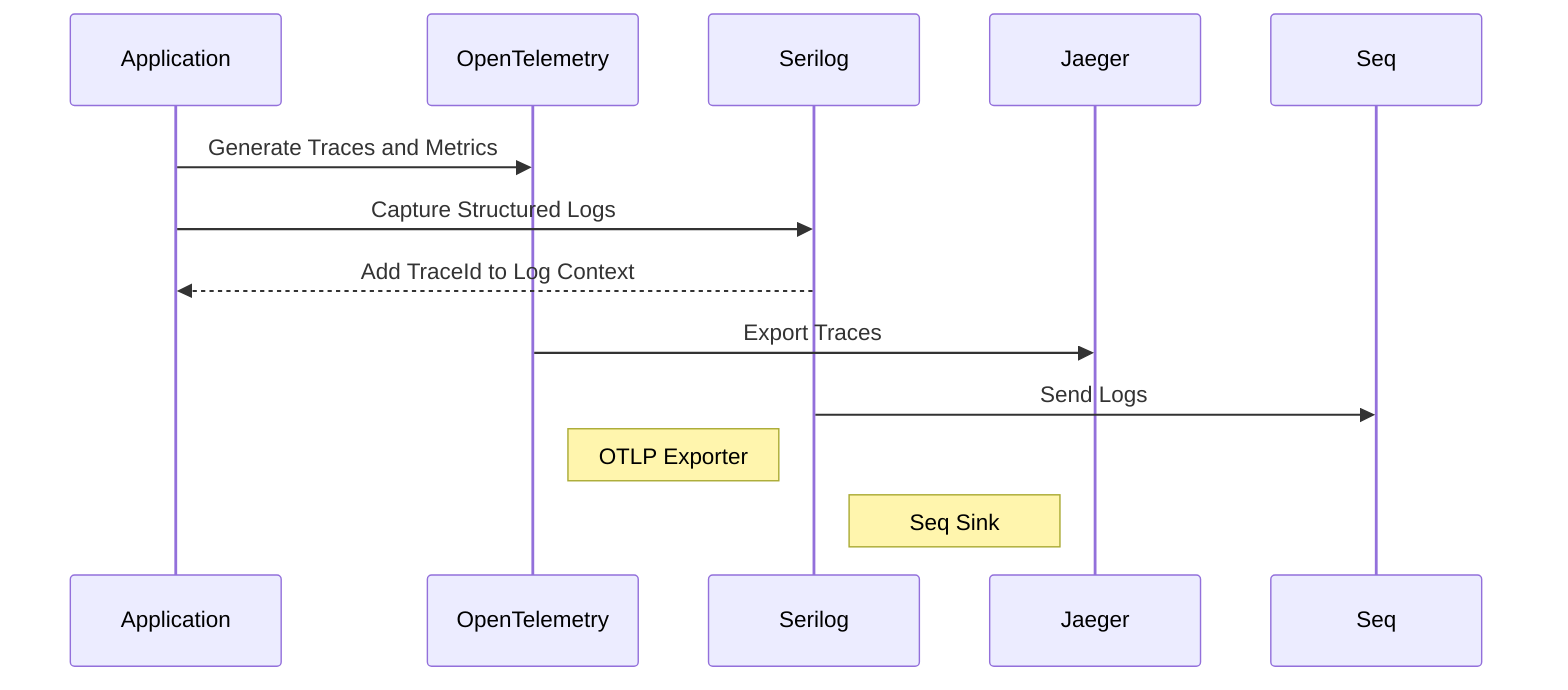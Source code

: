 sequenceDiagram
    participant Application
    participant OpenTelemetry
    participant Serilog
    participant Jaeger
    participant Seq

    Application->>OpenTelemetry: Generate Traces and Metrics
    Application->>Serilog: Capture Structured Logs
    Serilog-->>Application: Add TraceId to Log Context
    OpenTelemetry->>Jaeger: Export Traces
    Serilog->>Seq: Send Logs

    Note right of OpenTelemetry: OTLP Exporter
    Note right of Serilog: Seq Sink
